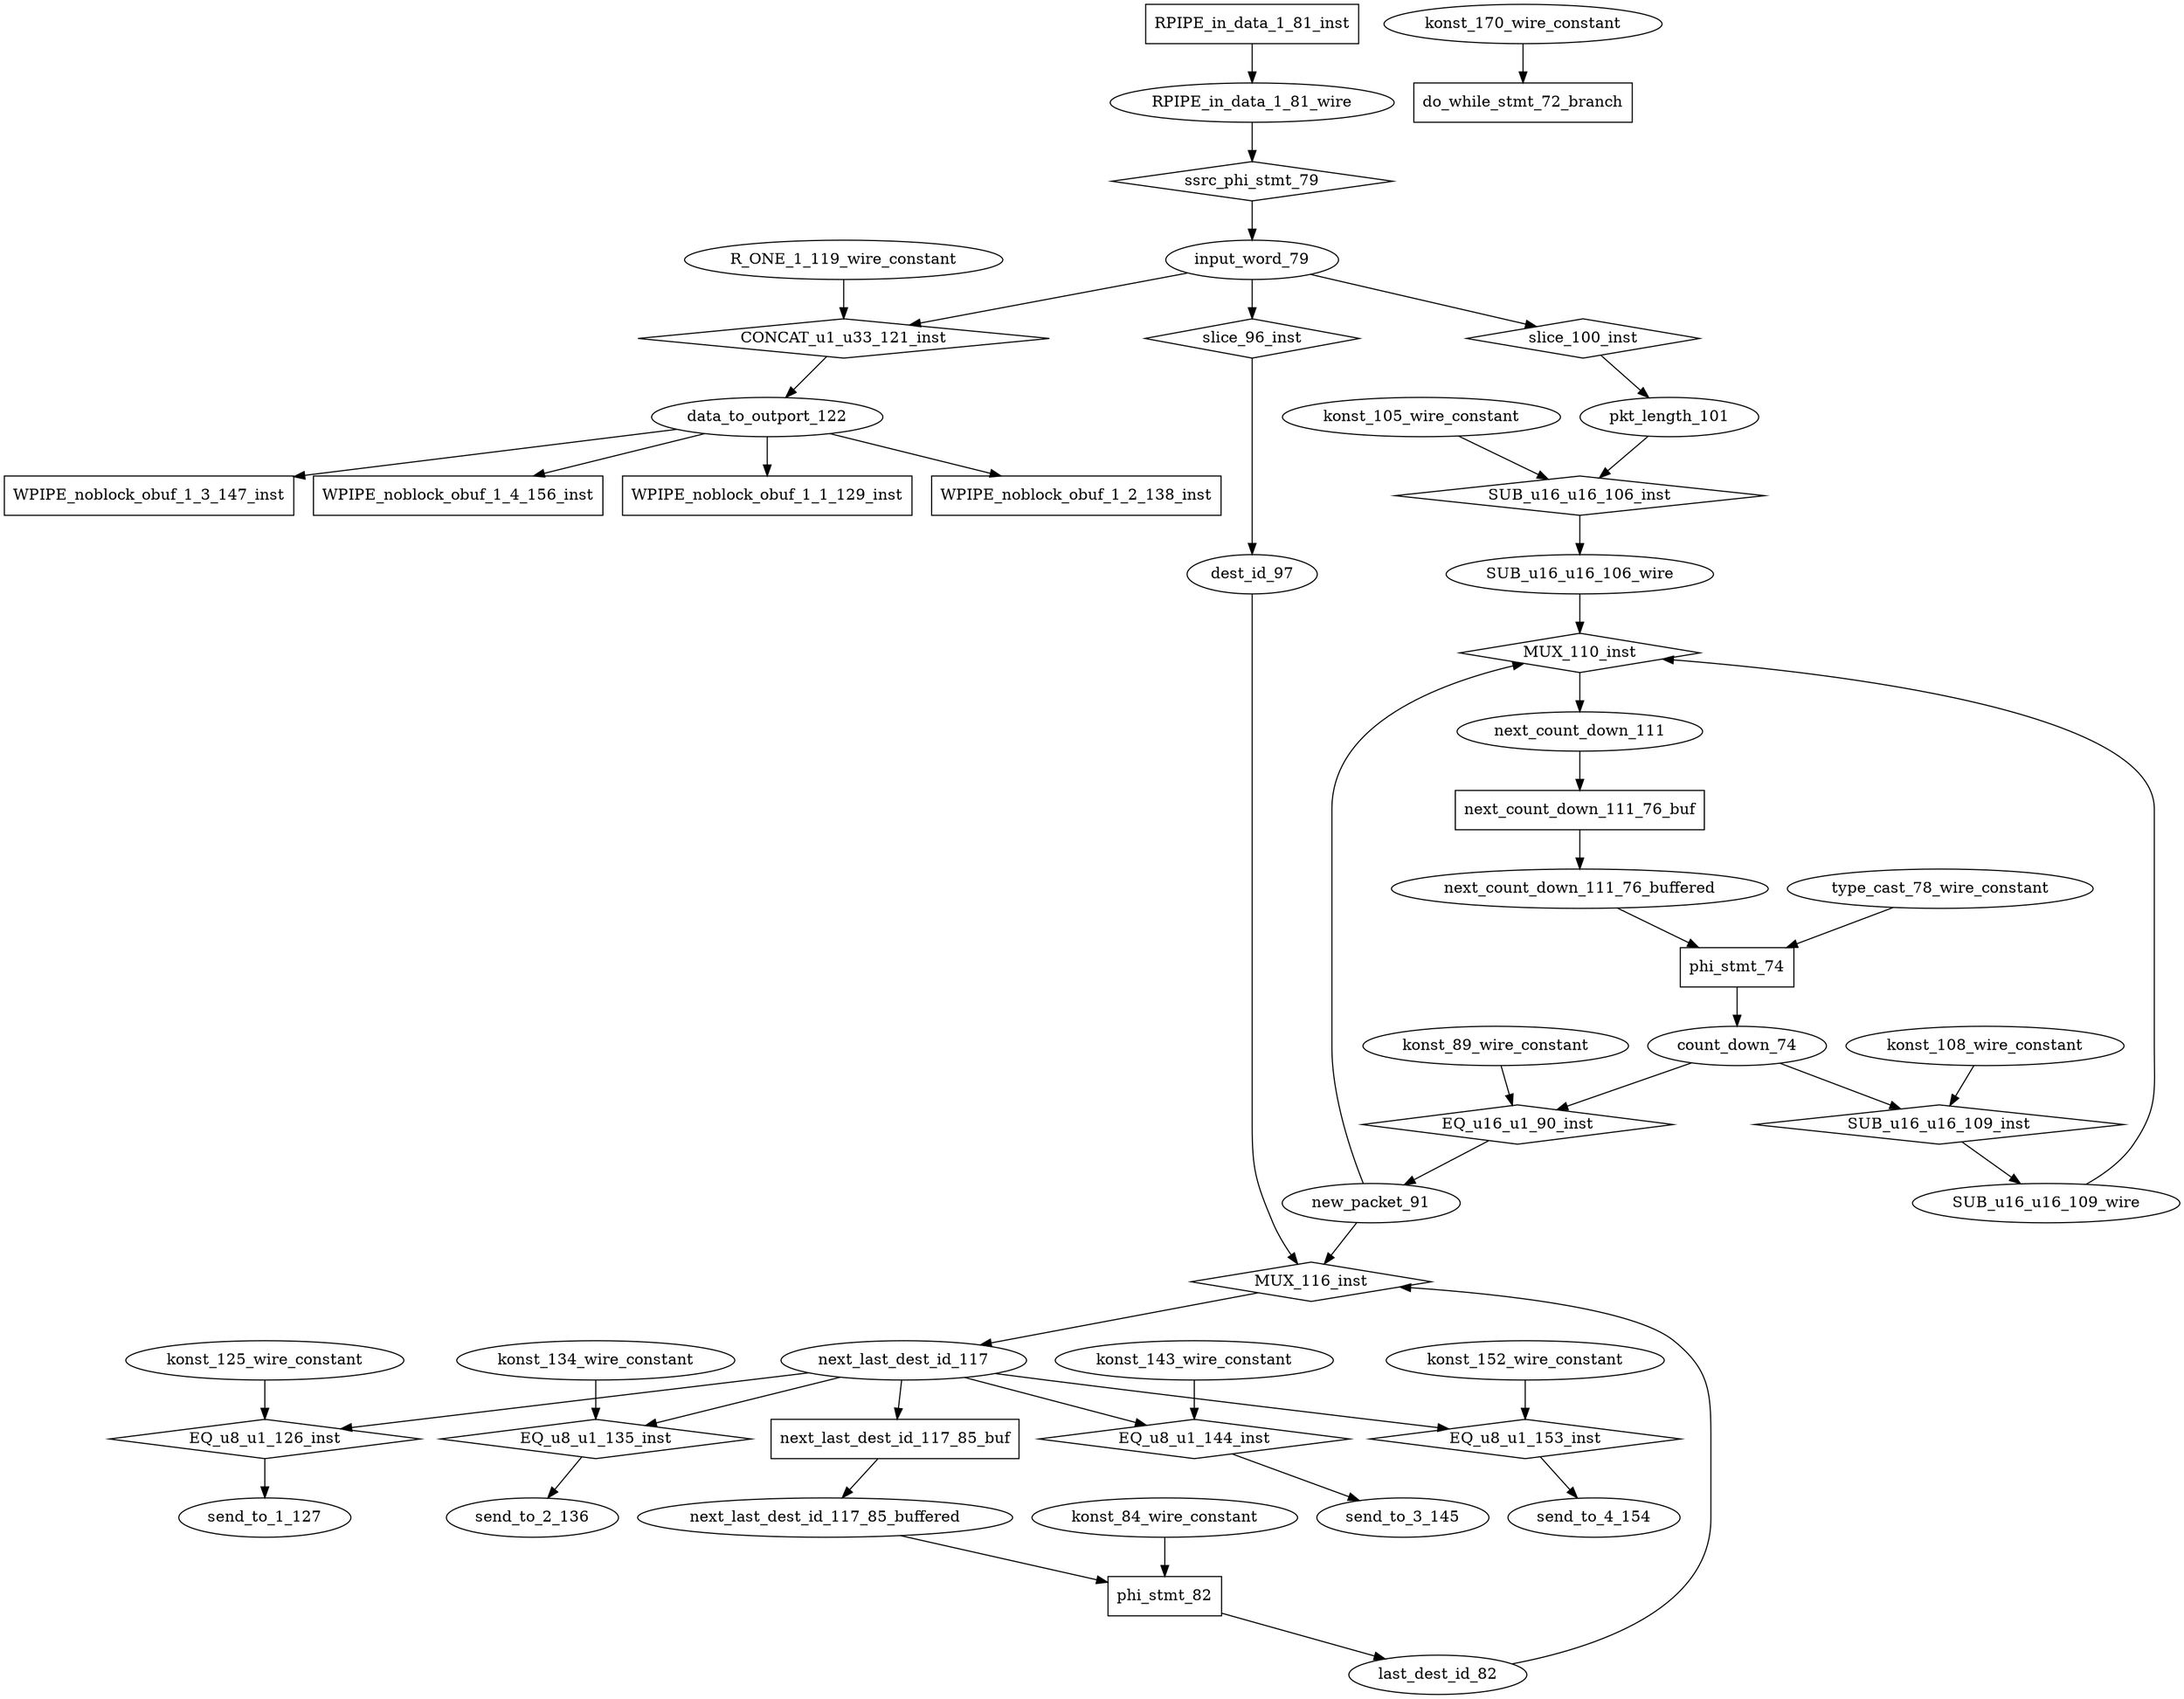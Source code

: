 digraph data_path {
  RPIPE_in_data_1_81_wire [shape=ellipse];
  R_ONE_1_119_wire_constant [shape=ellipse];
  SUB_u16_u16_106_wire [shape=ellipse];
  SUB_u16_u16_109_wire [shape=ellipse];
  count_down_74 [shape=ellipse];
  data_to_outport_122 [shape=ellipse];
  dest_id_97 [shape=ellipse];
  input_word_79 [shape=ellipse];
  konst_105_wire_constant [shape=ellipse];
  konst_108_wire_constant [shape=ellipse];
  konst_125_wire_constant [shape=ellipse];
  konst_134_wire_constant [shape=ellipse];
  konst_143_wire_constant [shape=ellipse];
  konst_152_wire_constant [shape=ellipse];
  konst_170_wire_constant [shape=ellipse];
  konst_84_wire_constant [shape=ellipse];
  konst_89_wire_constant [shape=ellipse];
  last_dest_id_82 [shape=ellipse];
  new_packet_91 [shape=ellipse];
  next_count_down_111 [shape=ellipse];
  next_count_down_111_76_buffered [shape=ellipse];
  next_last_dest_id_117 [shape=ellipse];
  next_last_dest_id_117_85_buffered [shape=ellipse];
  pkt_length_101 [shape=ellipse];
  send_to_1_127 [shape=ellipse];
  send_to_2_136 [shape=ellipse];
  send_to_3_145 [shape=ellipse];
  send_to_4_154 [shape=ellipse];
  type_cast_78_wire_constant [shape=ellipse];
  CONCAT_u1_u33_121_inst [shape=diamond];
R_ONE_1_119_wire_constant  -> CONCAT_u1_u33_121_inst;
input_word_79  -> CONCAT_u1_u33_121_inst;
CONCAT_u1_u33_121_inst -> data_to_outport_122;
  EQ_u16_u1_90_inst [shape=diamond];
count_down_74  -> EQ_u16_u1_90_inst;
konst_89_wire_constant  -> EQ_u16_u1_90_inst;
EQ_u16_u1_90_inst -> new_packet_91;
  EQ_u8_u1_126_inst [shape=diamond];
next_last_dest_id_117  -> EQ_u8_u1_126_inst;
konst_125_wire_constant  -> EQ_u8_u1_126_inst;
EQ_u8_u1_126_inst -> send_to_1_127;
  EQ_u8_u1_135_inst [shape=diamond];
next_last_dest_id_117  -> EQ_u8_u1_135_inst;
konst_134_wire_constant  -> EQ_u8_u1_135_inst;
EQ_u8_u1_135_inst -> send_to_2_136;
  EQ_u8_u1_144_inst [shape=diamond];
next_last_dest_id_117  -> EQ_u8_u1_144_inst;
konst_143_wire_constant  -> EQ_u8_u1_144_inst;
EQ_u8_u1_144_inst -> send_to_3_145;
  EQ_u8_u1_153_inst [shape=diamond];
next_last_dest_id_117  -> EQ_u8_u1_153_inst;
konst_152_wire_constant  -> EQ_u8_u1_153_inst;
EQ_u8_u1_153_inst -> send_to_4_154;
  MUX_110_inst [shape=diamond];
new_packet_91  -> MUX_110_inst;
SUB_u16_u16_106_wire  -> MUX_110_inst;
SUB_u16_u16_109_wire  -> MUX_110_inst;
MUX_110_inst -> next_count_down_111;
  MUX_116_inst [shape=diamond];
new_packet_91  -> MUX_116_inst;
dest_id_97  -> MUX_116_inst;
last_dest_id_82  -> MUX_116_inst;
MUX_116_inst -> next_last_dest_id_117;
  RPIPE_in_data_1_81_inst [shape=rectangle];
RPIPE_in_data_1_81_inst -> RPIPE_in_data_1_81_wire;
  SUB_u16_u16_106_inst [shape=diamond];
pkt_length_101  -> SUB_u16_u16_106_inst;
konst_105_wire_constant  -> SUB_u16_u16_106_inst;
SUB_u16_u16_106_inst -> SUB_u16_u16_106_wire;
  SUB_u16_u16_109_inst [shape=diamond];
count_down_74  -> SUB_u16_u16_109_inst;
konst_108_wire_constant  -> SUB_u16_u16_109_inst;
SUB_u16_u16_109_inst -> SUB_u16_u16_109_wire;
  WPIPE_noblock_obuf_1_1_129_inst [shape=rectangle];
data_to_outport_122  -> WPIPE_noblock_obuf_1_1_129_inst;
  WPIPE_noblock_obuf_1_2_138_inst [shape=rectangle];
data_to_outport_122  -> WPIPE_noblock_obuf_1_2_138_inst;
  WPIPE_noblock_obuf_1_3_147_inst [shape=rectangle];
data_to_outport_122  -> WPIPE_noblock_obuf_1_3_147_inst;
  WPIPE_noblock_obuf_1_4_156_inst [shape=rectangle];
data_to_outport_122  -> WPIPE_noblock_obuf_1_4_156_inst;
  do_while_stmt_72_branch [shape=rectangle];
konst_170_wire_constant  -> do_while_stmt_72_branch;
  next_count_down_111_76_buf [shape=rectangle];
next_count_down_111  -> next_count_down_111_76_buf;
next_count_down_111_76_buf -> next_count_down_111_76_buffered;
  next_last_dest_id_117_85_buf [shape=rectangle];
next_last_dest_id_117  -> next_last_dest_id_117_85_buf;
next_last_dest_id_117_85_buf -> next_last_dest_id_117_85_buffered;
  phi_stmt_74 [shape=rectangle];
next_count_down_111_76_buffered  -> phi_stmt_74;
type_cast_78_wire_constant  -> phi_stmt_74;
phi_stmt_74 -> count_down_74;
  phi_stmt_82 [shape=rectangle];
konst_84_wire_constant  -> phi_stmt_82;
next_last_dest_id_117_85_buffered  -> phi_stmt_82;
phi_stmt_82 -> last_dest_id_82;
  slice_100_inst [shape=diamond];
input_word_79  -> slice_100_inst;
slice_100_inst -> pkt_length_101;
  slice_96_inst [shape=diamond];
input_word_79  -> slice_96_inst;
slice_96_inst -> dest_id_97;
  ssrc_phi_stmt_79 [shape=diamond];
RPIPE_in_data_1_81_wire  -> ssrc_phi_stmt_79;
ssrc_phi_stmt_79 -> input_word_79;
}
